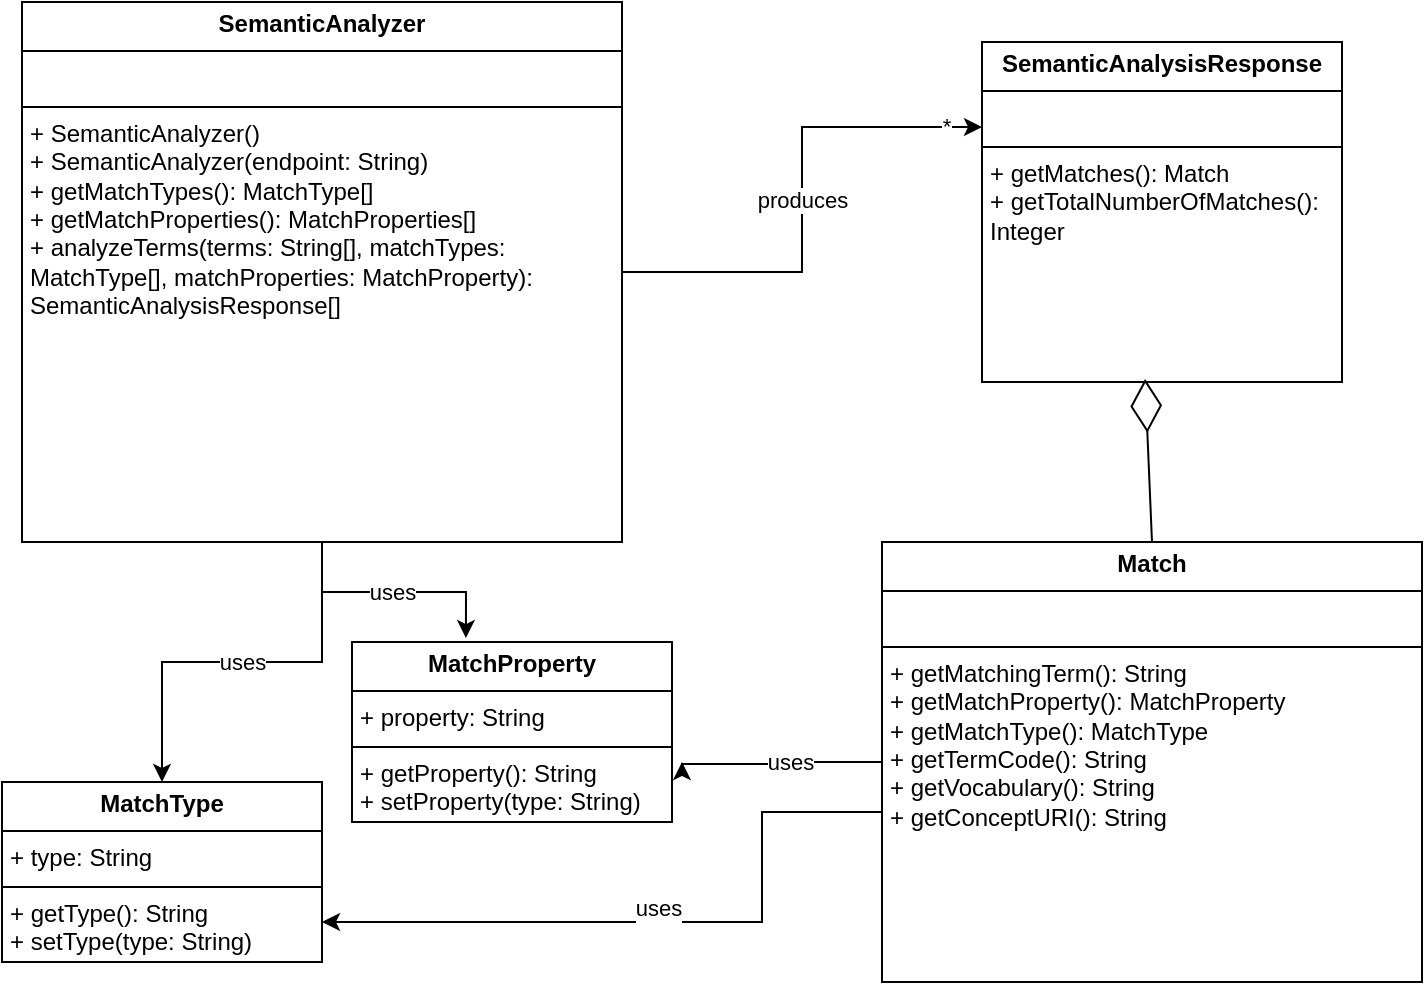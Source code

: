 <mxfile version="28.2.0">
  <diagram name="Page-1" id="L_Vh3q0u-PjzWYZS1K4b">
    <mxGraphModel dx="1426" dy="789" grid="1" gridSize="10" guides="1" tooltips="1" connect="1" arrows="1" fold="1" page="1" pageScale="1" pageWidth="850" pageHeight="1100" math="0" shadow="0">
      <root>
        <mxCell id="0" />
        <mxCell id="1" parent="0" />
        <mxCell id="ji4a9HnDfw8ybzQ3S6Gi-5" value="produces" style="edgeStyle=orthogonalEdgeStyle;rounded=0;orthogonalLoop=1;jettySize=auto;html=1;entryX=0;entryY=0.25;entryDx=0;entryDy=0;" parent="1" source="ji4a9HnDfw8ybzQ3S6Gi-1" target="ji4a9HnDfw8ybzQ3S6Gi-4" edge="1">
          <mxGeometry relative="1" as="geometry" />
        </mxCell>
        <mxCell id="ji4a9HnDfw8ybzQ3S6Gi-6" value="*" style="edgeLabel;html=1;align=center;verticalAlign=middle;resizable=0;points=[];" parent="ji4a9HnDfw8ybzQ3S6Gi-5" vertex="1" connectable="0">
          <mxGeometry x="0.853" y="2" relative="1" as="geometry">
            <mxPoint y="1" as="offset" />
          </mxGeometry>
        </mxCell>
        <mxCell id="ji4a9HnDfw8ybzQ3S6Gi-7" value="uses" style="edgeStyle=orthogonalEdgeStyle;rounded=0;orthogonalLoop=1;jettySize=auto;html=1;entryX=0.5;entryY=0;entryDx=0;entryDy=0;" parent="1" source="ji4a9HnDfw8ybzQ3S6Gi-1" target="ji4a9HnDfw8ybzQ3S6Gi-2" edge="1">
          <mxGeometry relative="1" as="geometry" />
        </mxCell>
        <mxCell id="ji4a9HnDfw8ybzQ3S6Gi-1" value="&lt;p style=&quot;margin:0px;margin-top:4px;text-align:center;&quot;&gt;&lt;b&gt;SemanticAnalyzer&lt;/b&gt;&lt;/p&gt;&lt;hr size=&quot;1&quot; style=&quot;border-style:solid;&quot;&gt;&lt;p style=&quot;margin:0px;margin-left:4px;&quot;&gt;&lt;br&gt;&lt;/p&gt;&lt;hr size=&quot;1&quot; style=&quot;border-style:solid;&quot;&gt;&lt;p style=&quot;margin:0px;margin-left:4px;&quot;&gt;+ SemanticAnalyzer()&lt;/p&gt;&lt;p style=&quot;margin:0px;margin-left:4px;&quot;&gt;+ SemanticAnalyzer(endpoint: String)&lt;/p&gt;&lt;p style=&quot;margin:0px;margin-left:4px;&quot;&gt;+ getMatchTypes(): MatchType[]&lt;/p&gt;&lt;p style=&quot;margin:0px;margin-left:4px;&quot;&gt;+ getMatchProperties(): MatchProperties[]&lt;/p&gt;&lt;p style=&quot;margin:0px;margin-left:4px;&quot;&gt;+ analyzeTerms(terms: String[], matchTypes: MatchType[], matchProperties: MatchProperty): SemanticAnalysisResponse[]&lt;/p&gt;" style="verticalAlign=top;align=left;overflow=fill;html=1;whiteSpace=wrap;" parent="1" vertex="1">
          <mxGeometry x="100" y="90" width="300" height="270" as="geometry" />
        </mxCell>
        <mxCell id="ji4a9HnDfw8ybzQ3S6Gi-2" value="&lt;p style=&quot;margin:0px;margin-top:4px;text-align:center;&quot;&gt;&lt;b&gt;MatchType&lt;/b&gt;&lt;/p&gt;&lt;hr size=&quot;1&quot; style=&quot;border-style:solid;&quot;&gt;&lt;p style=&quot;margin:0px;margin-left:4px;&quot;&gt;+ type: String&lt;/p&gt;&lt;hr size=&quot;1&quot; style=&quot;border-style:solid;&quot;&gt;&lt;p style=&quot;margin:0px;margin-left:4px;&quot;&gt;+ getType(): String&lt;/p&gt;&lt;p style=&quot;margin:0px;margin-left:4px;&quot;&gt;+ setType(type: String)&lt;/p&gt;" style="verticalAlign=top;align=left;overflow=fill;html=1;whiteSpace=wrap;" parent="1" vertex="1">
          <mxGeometry x="90" y="480" width="160" height="90" as="geometry" />
        </mxCell>
        <mxCell id="ji4a9HnDfw8ybzQ3S6Gi-3" value="&lt;p style=&quot;margin:0px;margin-top:4px;text-align:center;&quot;&gt;&lt;b&gt;MatchProperty&lt;/b&gt;&lt;/p&gt;&lt;hr size=&quot;1&quot; style=&quot;border-style:solid;&quot;&gt;&lt;p style=&quot;margin:0px;margin-left:4px;&quot;&gt;+ property: String&lt;/p&gt;&lt;hr size=&quot;1&quot; style=&quot;border-style:solid;&quot;&gt;&lt;p style=&quot;margin:0px;margin-left:4px;&quot;&gt;+ getProperty(): String&lt;/p&gt;&lt;p style=&quot;margin:0px;margin-left:4px;&quot;&gt;+ setProperty(type: String)&lt;/p&gt;" style="verticalAlign=top;align=left;overflow=fill;html=1;whiteSpace=wrap;" parent="1" vertex="1">
          <mxGeometry x="265" y="410" width="160" height="90" as="geometry" />
        </mxCell>
        <mxCell id="ji4a9HnDfw8ybzQ3S6Gi-4" value="&lt;p style=&quot;margin:0px;margin-top:4px;text-align:center;&quot;&gt;&lt;b&gt;SemanticAnalysisResponse&lt;/b&gt;&lt;/p&gt;&lt;hr size=&quot;1&quot; style=&quot;border-style:solid;&quot;&gt;&lt;p style=&quot;margin:0px;margin-left:4px;&quot;&gt;&lt;br&gt;&lt;/p&gt;&lt;hr size=&quot;1&quot; style=&quot;border-style:solid;&quot;&gt;&lt;p style=&quot;margin:0px;margin-left:4px;&quot;&gt;+ getMatches&lt;span style=&quot;background-color: transparent; color: light-dark(rgb(0, 0, 0), rgb(255, 255, 255));&quot;&gt;(): Match&lt;/span&gt;&lt;/p&gt;&lt;p style=&quot;margin:0px;margin-left:4px;&quot;&gt;&lt;span style=&quot;background-color: transparent; color: light-dark(rgb(0, 0, 0), rgb(255, 255, 255));&quot;&gt;+ getTotalNumberOfMatches(): Integer&lt;/span&gt;&lt;/p&gt;" style="verticalAlign=top;align=left;overflow=fill;html=1;whiteSpace=wrap;" parent="1" vertex="1">
          <mxGeometry x="580" y="110" width="180" height="170" as="geometry" />
        </mxCell>
        <mxCell id="ji4a9HnDfw8ybzQ3S6Gi-8" value="uses" style="edgeStyle=orthogonalEdgeStyle;rounded=0;orthogonalLoop=1;jettySize=auto;html=1;entryX=0.356;entryY=-0.022;entryDx=0;entryDy=0;entryPerimeter=0;" parent="1" source="ji4a9HnDfw8ybzQ3S6Gi-1" target="ji4a9HnDfw8ybzQ3S6Gi-3" edge="1">
          <mxGeometry relative="1" as="geometry" />
        </mxCell>
        <mxCell id="ji4a9HnDfw8ybzQ3S6Gi-12" style="edgeStyle=orthogonalEdgeStyle;rounded=0;orthogonalLoop=1;jettySize=auto;html=1;exitX=0.002;exitY=0.38;exitDx=0;exitDy=0;exitPerimeter=0;" parent="1" source="ji4a9HnDfw8ybzQ3S6Gi-10" edge="1">
          <mxGeometry relative="1" as="geometry">
            <mxPoint x="430" y="470" as="targetPoint" />
            <Array as="points">
              <mxPoint x="531" y="470" />
              <mxPoint x="480" y="470" />
              <mxPoint x="480" y="471" />
            </Array>
          </mxGeometry>
        </mxCell>
        <mxCell id="ji4a9HnDfw8ybzQ3S6Gi-13" value="uses" style="edgeLabel;html=1;align=center;verticalAlign=middle;resizable=0;points=[];" parent="ji4a9HnDfw8ybzQ3S6Gi-12" vertex="1" connectable="0">
          <mxGeometry x="0.134" relative="1" as="geometry">
            <mxPoint as="offset" />
          </mxGeometry>
        </mxCell>
        <mxCell id="ji4a9HnDfw8ybzQ3S6Gi-14" value="uses&lt;div&gt;&lt;br&gt;&lt;/div&gt;" style="edgeStyle=orthogonalEdgeStyle;rounded=0;orthogonalLoop=1;jettySize=auto;html=1;" parent="1" edge="1">
          <mxGeometry relative="1" as="geometry">
            <mxPoint x="530" y="495" as="sourcePoint" />
            <mxPoint x="250" y="550" as="targetPoint" />
            <Array as="points">
              <mxPoint x="470" y="495" />
              <mxPoint x="470" y="550" />
            </Array>
          </mxGeometry>
        </mxCell>
        <mxCell id="ji4a9HnDfw8ybzQ3S6Gi-10" value="&lt;p style=&quot;margin:0px;margin-top:4px;text-align:center;&quot;&gt;&lt;b&gt;Match&lt;/b&gt;&lt;/p&gt;&lt;hr size=&quot;1&quot; style=&quot;border-style:solid;&quot;&gt;&lt;p style=&quot;margin:0px;margin-left:4px;&quot;&gt;&amp;nbsp;&lt;/p&gt;&lt;hr size=&quot;1&quot; style=&quot;border-style:solid;&quot;&gt;&lt;p style=&quot;margin:0px;margin-left:4px;&quot;&gt;+ getMatchingTerm(): String&lt;/p&gt;&lt;p style=&quot;margin:0px;margin-left:4px;&quot;&gt;+ getMatchProperty(): MatchProperty&lt;/p&gt;&lt;p style=&quot;margin:0px;margin-left:4px;&quot;&gt;+ getMatchType(): MatchType&lt;/p&gt;&lt;p style=&quot;margin:0px;margin-left:4px;&quot;&gt;+ getTermCode(): String&lt;/p&gt;&lt;p style=&quot;margin:0px;margin-left:4px;&quot;&gt;+ getVocabulary(): String&lt;/p&gt;&lt;p style=&quot;margin:0px;margin-left:4px;&quot;&gt;+ getConceptURI(): String&lt;/p&gt;" style="verticalAlign=top;align=left;overflow=fill;html=1;whiteSpace=wrap;" parent="1" vertex="1">
          <mxGeometry x="530" y="360" width="270" height="220" as="geometry" />
        </mxCell>
        <mxCell id="ji4a9HnDfw8ybzQ3S6Gi-11" value="" style="endArrow=diamondThin;endFill=0;endSize=24;html=1;rounded=0;exitX=0.5;exitY=0;exitDx=0;exitDy=0;entryX=0.453;entryY=0.991;entryDx=0;entryDy=0;entryPerimeter=0;" parent="1" source="ji4a9HnDfw8ybzQ3S6Gi-10" target="ji4a9HnDfw8ybzQ3S6Gi-4" edge="1">
          <mxGeometry width="160" relative="1" as="geometry">
            <mxPoint x="350" y="390" as="sourcePoint" />
            <mxPoint x="660" y="320" as="targetPoint" />
          </mxGeometry>
        </mxCell>
      </root>
    </mxGraphModel>
  </diagram>
</mxfile>
